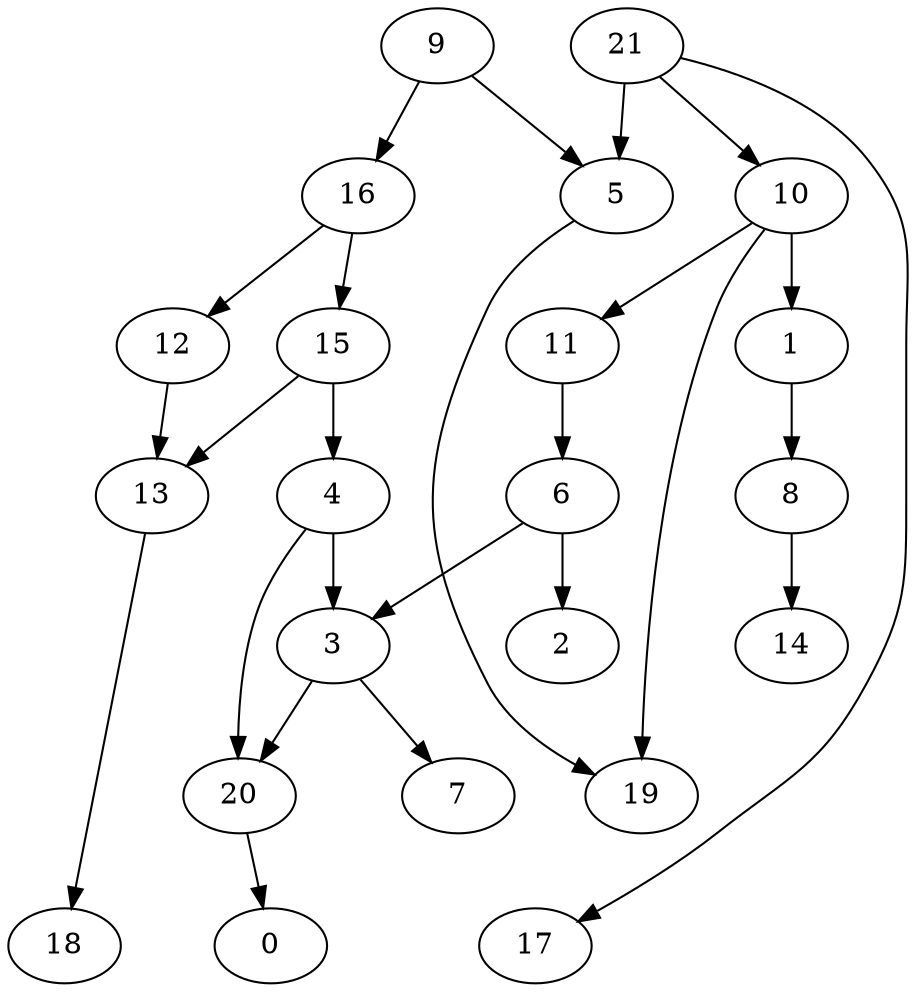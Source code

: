 digraph g {
0;
1;
2;
3;
4;
5;
6;
7;
8;
9;
10;
11;
12;
13;
14;
15;
16;
17;
18;
19;
20;
21;
1 -> 8 [weight=0];
3 -> 20 [weight=0];
3 -> 7 [weight=0];
4 -> 3 [weight=1];
4 -> 20 [weight=0];
5 -> 19 [weight=0];
6 -> 3 [weight=0];
6 -> 2 [weight=0];
8 -> 14 [weight=0];
9 -> 16 [weight=0];
9 -> 5 [weight=0];
10 -> 1 [weight=1];
10 -> 19 [weight=0];
10 -> 11 [weight=0];
11 -> 6 [weight=0];
12 -> 13 [weight=0];
13 -> 18 [weight=0];
15 -> 13 [weight=0];
15 -> 4 [weight=1];
16 -> 12 [weight=0];
16 -> 15 [weight=0];
20 -> 0 [weight=0];
21 -> 17 [weight=0];
21 -> 5 [weight=0];
21 -> 10 [weight=0];
}
